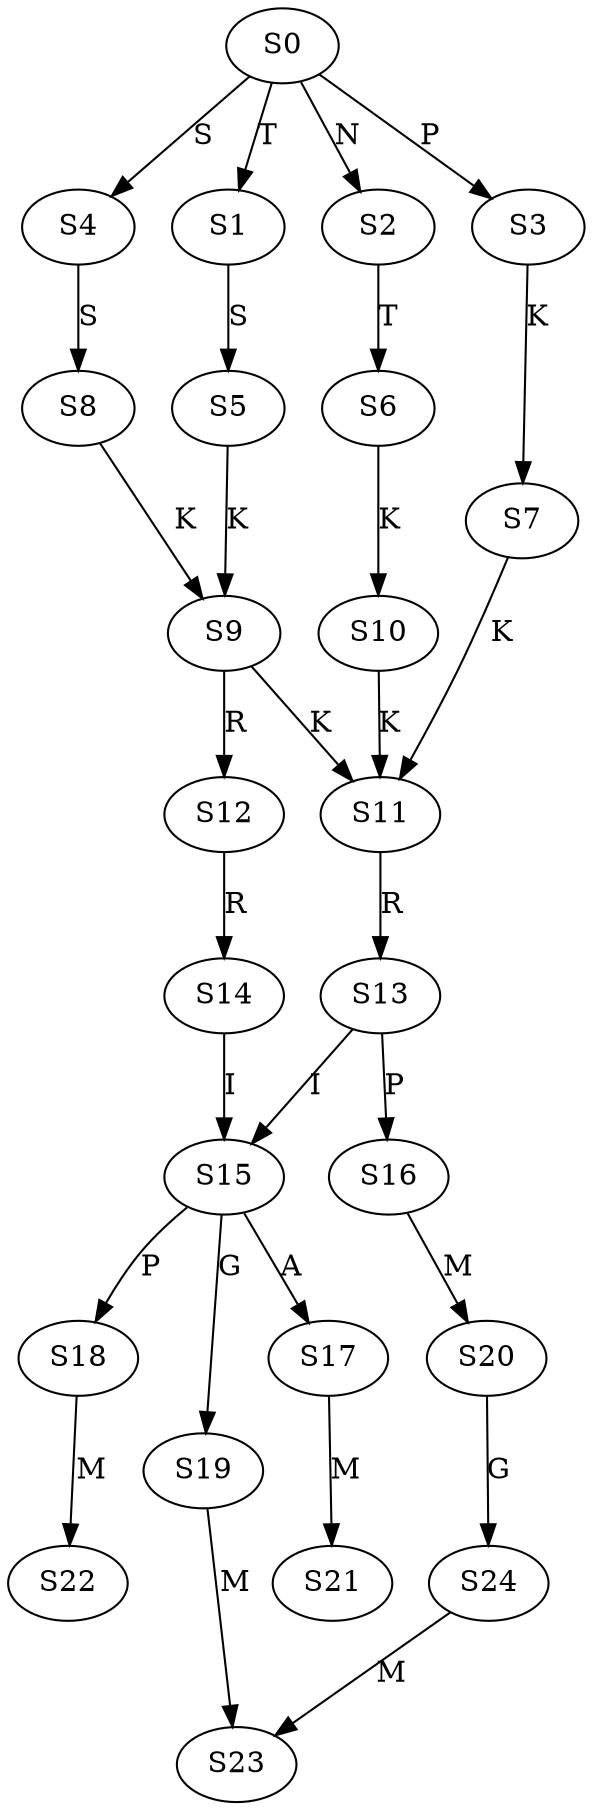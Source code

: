 strict digraph  {
	S0 -> S1 [ label = T ];
	S0 -> S2 [ label = N ];
	S0 -> S3 [ label = P ];
	S0 -> S4 [ label = S ];
	S1 -> S5 [ label = S ];
	S2 -> S6 [ label = T ];
	S3 -> S7 [ label = K ];
	S4 -> S8 [ label = S ];
	S5 -> S9 [ label = K ];
	S6 -> S10 [ label = K ];
	S7 -> S11 [ label = K ];
	S8 -> S9 [ label = K ];
	S9 -> S12 [ label = R ];
	S9 -> S11 [ label = K ];
	S10 -> S11 [ label = K ];
	S11 -> S13 [ label = R ];
	S12 -> S14 [ label = R ];
	S13 -> S15 [ label = I ];
	S13 -> S16 [ label = P ];
	S14 -> S15 [ label = I ];
	S15 -> S17 [ label = A ];
	S15 -> S18 [ label = P ];
	S15 -> S19 [ label = G ];
	S16 -> S20 [ label = M ];
	S17 -> S21 [ label = M ];
	S18 -> S22 [ label = M ];
	S19 -> S23 [ label = M ];
	S20 -> S24 [ label = G ];
	S24 -> S23 [ label = M ];
}
